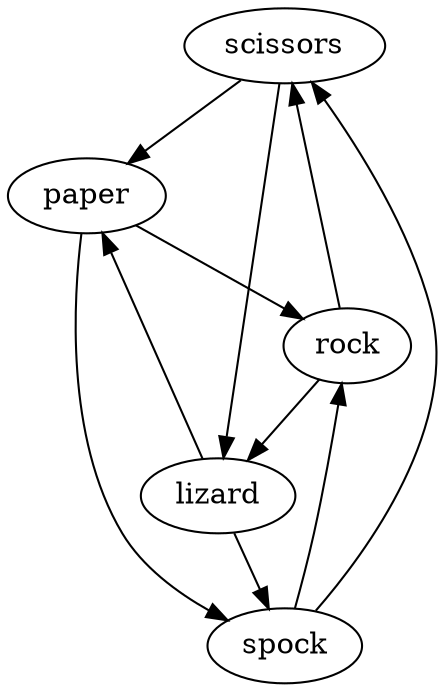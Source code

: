 strict digraph {
  scissors -> paper
  scissors -> lizard
  paper -> rock
  paper -> spock
  lizard -> spock
  lizard -> paper
  rock -> lizard
  rock -> scissors
  spock -> scissors
  spock -> rock
}
